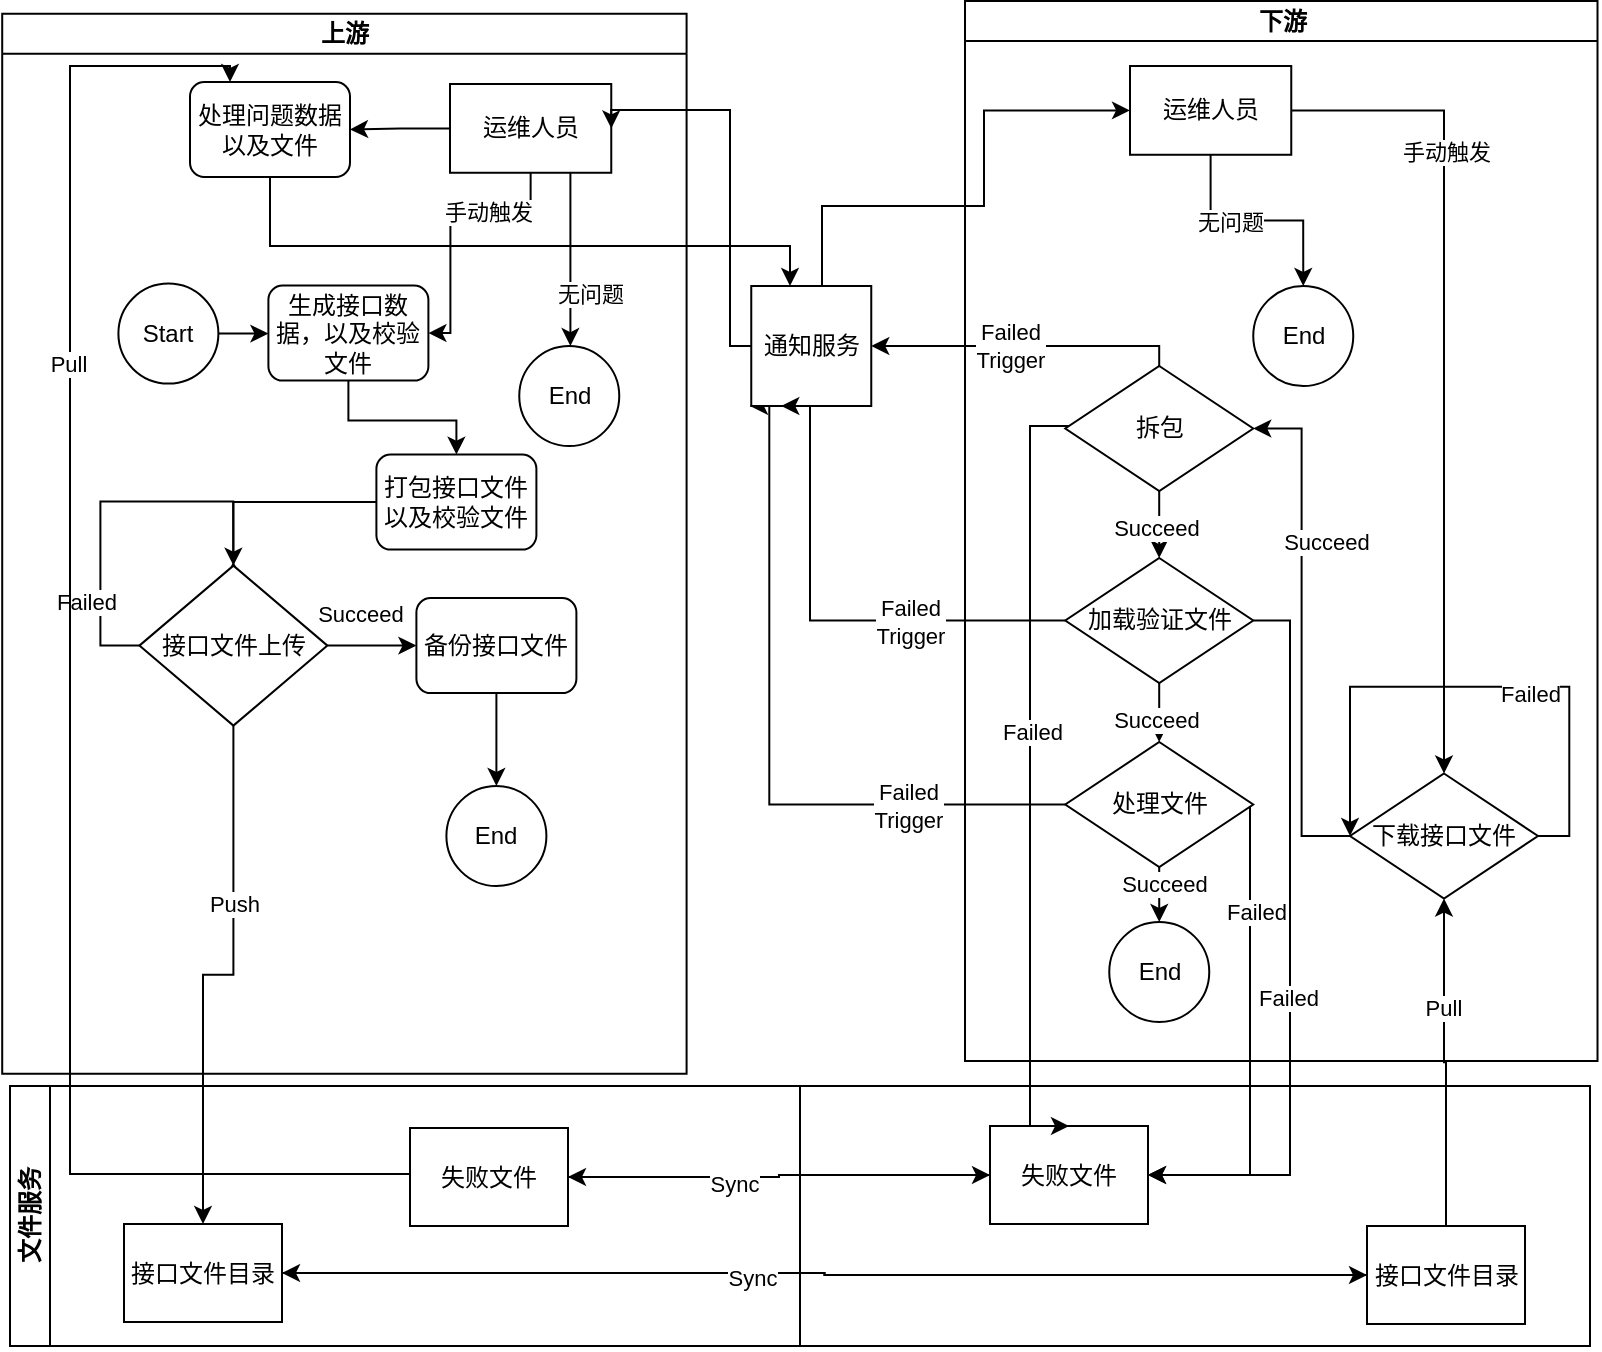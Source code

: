 <mxfile version="20.8.23" type="github">
  <diagram name="Page-1" id="c7488fd3-1785-93aa-aadb-54a6760d102a">
    <mxGraphModel dx="1518" dy="1574" grid="1" gridSize="10" guides="1" tooltips="1" connect="1" arrows="1" fold="1" page="1" pageScale="1" pageWidth="1100" pageHeight="850" background="none" math="1" shadow="0">
      <root>
        <mxCell id="0" />
        <mxCell id="1" parent="0" />
        <mxCell id="2b4e8129b02d487f-2" value="上游" style="swimlane;html=1;startSize=20;horizontal=0;rotation=90;" parent="1" vertex="1">
          <mxGeometry x="2.2" y="97.81" width="530" height="342.19" as="geometry" />
        </mxCell>
        <mxCell id="Eh5VDf21qg3VSFMiMD_T-32" style="edgeStyle=orthogonalEdgeStyle;rounded=0;orthogonalLoop=1;jettySize=auto;html=1;exitX=1;exitY=0.5;exitDx=0;exitDy=0;entryX=0;entryY=0.5;entryDx=0;entryDy=0;" edge="1" parent="2b4e8129b02d487f-2" source="Eh5VDf21qg3VSFMiMD_T-25" target="Eh5VDf21qg3VSFMiMD_T-31">
          <mxGeometry relative="1" as="geometry" />
        </mxCell>
        <mxCell id="Eh5VDf21qg3VSFMiMD_T-25" value="Start" style="ellipse;whiteSpace=wrap;html=1;aspect=fixed;" vertex="1" parent="2b4e8129b02d487f-2">
          <mxGeometry x="152" y="41" width="50" height="50" as="geometry" />
        </mxCell>
        <mxCell id="Eh5VDf21qg3VSFMiMD_T-35" style="edgeStyle=orthogonalEdgeStyle;rounded=0;orthogonalLoop=1;jettySize=auto;html=1;exitX=0.5;exitY=1;exitDx=0;exitDy=0;entryX=0.5;entryY=0;entryDx=0;entryDy=0;" edge="1" parent="2b4e8129b02d487f-2" source="Eh5VDf21qg3VSFMiMD_T-31" target="Eh5VDf21qg3VSFMiMD_T-34">
          <mxGeometry relative="1" as="geometry" />
        </mxCell>
        <mxCell id="Eh5VDf21qg3VSFMiMD_T-31" value="生成接口数据，以及校验文件" style="rounded=1;whiteSpace=wrap;html=1;" vertex="1" parent="2b4e8129b02d487f-2">
          <mxGeometry x="227" y="42" width="80" height="47.5" as="geometry" />
        </mxCell>
        <mxCell id="Eh5VDf21qg3VSFMiMD_T-37" style="edgeStyle=orthogonalEdgeStyle;rounded=0;orthogonalLoop=1;jettySize=auto;html=1;entryX=0.5;entryY=0;entryDx=0;entryDy=0;" edge="1" parent="2b4e8129b02d487f-2" source="Eh5VDf21qg3VSFMiMD_T-34" target="Eh5VDf21qg3VSFMiMD_T-38">
          <mxGeometry relative="1" as="geometry">
            <mxPoint x="209.0" y="69.5" as="targetPoint" />
          </mxGeometry>
        </mxCell>
        <mxCell id="Eh5VDf21qg3VSFMiMD_T-34" value="打包接口文件以及校验文件" style="rounded=1;whiteSpace=wrap;html=1;" vertex="1" parent="2b4e8129b02d487f-2">
          <mxGeometry x="281" y="126.5" width="80" height="47.5" as="geometry" />
        </mxCell>
        <mxCell id="Eh5VDf21qg3VSFMiMD_T-50" style="edgeStyle=orthogonalEdgeStyle;rounded=0;orthogonalLoop=1;jettySize=auto;html=1;entryX=0;entryY=0.5;entryDx=0;entryDy=0;" edge="1" parent="2b4e8129b02d487f-2" source="Eh5VDf21qg3VSFMiMD_T-38" target="Eh5VDf21qg3VSFMiMD_T-49">
          <mxGeometry relative="1" as="geometry" />
        </mxCell>
        <mxCell id="Eh5VDf21qg3VSFMiMD_T-51" value="Succeed" style="edgeLabel;html=1;align=center;verticalAlign=middle;resizable=0;points=[];" vertex="1" connectable="0" parent="Eh5VDf21qg3VSFMiMD_T-50">
          <mxGeometry x="-0.279" y="-2" relative="1" as="geometry">
            <mxPoint y="-18" as="offset" />
          </mxGeometry>
        </mxCell>
        <mxCell id="Eh5VDf21qg3VSFMiMD_T-74" style="edgeStyle=orthogonalEdgeStyle;rounded=0;orthogonalLoop=1;jettySize=auto;html=1;entryX=0.5;entryY=0;entryDx=0;entryDy=0;" edge="1" parent="2b4e8129b02d487f-2">
          <mxGeometry relative="1" as="geometry">
            <mxPoint x="209.5" y="180.0" as="targetPoint" />
            <mxPoint x="209.447" y="180.045" as="sourcePoint" />
            <Array as="points">
              <mxPoint x="209" y="150" />
              <mxPoint x="143" y="150" />
              <mxPoint x="143" y="222" />
              <mxPoint x="209" y="222" />
            </Array>
          </mxGeometry>
        </mxCell>
        <mxCell id="Eh5VDf21qg3VSFMiMD_T-75" value="Failed" style="edgeLabel;html=1;align=center;verticalAlign=middle;resizable=0;points=[];" vertex="1" connectable="0" parent="Eh5VDf21qg3VSFMiMD_T-74">
          <mxGeometry x="-0.326" y="-1" relative="1" as="geometry">
            <mxPoint x="-10" y="51" as="offset" />
          </mxGeometry>
        </mxCell>
        <mxCell id="Eh5VDf21qg3VSFMiMD_T-38" value="接口文件上传" style="rhombus;whiteSpace=wrap;html=1;" vertex="1" parent="2b4e8129b02d487f-2">
          <mxGeometry x="162.5" y="182" width="94" height="80" as="geometry" />
        </mxCell>
        <mxCell id="Eh5VDf21qg3VSFMiMD_T-154" value="" style="edgeStyle=orthogonalEdgeStyle;rounded=0;orthogonalLoop=1;jettySize=auto;html=1;" edge="1" parent="2b4e8129b02d487f-2" source="Eh5VDf21qg3VSFMiMD_T-49" target="Eh5VDf21qg3VSFMiMD_T-153">
          <mxGeometry relative="1" as="geometry" />
        </mxCell>
        <mxCell id="Eh5VDf21qg3VSFMiMD_T-49" value="备份接口文件" style="rounded=1;whiteSpace=wrap;html=1;" vertex="1" parent="2b4e8129b02d487f-2">
          <mxGeometry x="301" y="198.25" width="80" height="47.5" as="geometry" />
        </mxCell>
        <mxCell id="Eh5VDf21qg3VSFMiMD_T-139" value="" style="edgeStyle=orthogonalEdgeStyle;rounded=0;orthogonalLoop=1;jettySize=auto;html=1;" edge="1" parent="2b4e8129b02d487f-2" source="Eh5VDf21qg3VSFMiMD_T-136" target="Eh5VDf21qg3VSFMiMD_T-138">
          <mxGeometry relative="1" as="geometry" />
        </mxCell>
        <mxCell id="Eh5VDf21qg3VSFMiMD_T-156" style="edgeStyle=orthogonalEdgeStyle;rounded=0;orthogonalLoop=1;jettySize=auto;html=1;" edge="1" parent="2b4e8129b02d487f-2" source="Eh5VDf21qg3VSFMiMD_T-136" target="Eh5VDf21qg3VSFMiMD_T-155">
          <mxGeometry relative="1" as="geometry">
            <Array as="points">
              <mxPoint x="378" y="32" />
              <mxPoint x="378" y="32" />
            </Array>
          </mxGeometry>
        </mxCell>
        <mxCell id="Eh5VDf21qg3VSFMiMD_T-157" value="无问题" style="edgeLabel;html=1;align=center;verticalAlign=middle;resizable=0;points=[];" vertex="1" connectable="0" parent="Eh5VDf21qg3VSFMiMD_T-156">
          <mxGeometry x="0.244" relative="1" as="geometry">
            <mxPoint x="10" y="6" as="offset" />
          </mxGeometry>
        </mxCell>
        <mxCell id="Eh5VDf21qg3VSFMiMD_T-136" value="运维人员" style="rounded=0;whiteSpace=wrap;html=1;" vertex="1" parent="2b4e8129b02d487f-2">
          <mxGeometry x="317.8" y="-58.81" width="80.63" height="44.38" as="geometry" />
        </mxCell>
        <mxCell id="Eh5VDf21qg3VSFMiMD_T-140" style="edgeStyle=orthogonalEdgeStyle;rounded=0;orthogonalLoop=1;jettySize=auto;html=1;exitX=0.5;exitY=1;exitDx=0;exitDy=0;" edge="1" parent="2b4e8129b02d487f-2" source="Eh5VDf21qg3VSFMiMD_T-136" target="Eh5VDf21qg3VSFMiMD_T-31">
          <mxGeometry relative="1" as="geometry">
            <mxPoint x="317.8" y="32.19" as="targetPoint" />
            <Array as="points">
              <mxPoint x="358" y="2" />
              <mxPoint x="318" y="2" />
            </Array>
          </mxGeometry>
        </mxCell>
        <mxCell id="Eh5VDf21qg3VSFMiMD_T-141" value="手动触发" style="edgeLabel;html=1;align=center;verticalAlign=middle;resizable=0;points=[];" vertex="1" connectable="0" parent="Eh5VDf21qg3VSFMiMD_T-140">
          <mxGeometry x="-0.426" y="2" relative="1" as="geometry">
            <mxPoint y="1" as="offset" />
          </mxGeometry>
        </mxCell>
        <mxCell id="Eh5VDf21qg3VSFMiMD_T-138" value="处理问题数据以及文件" style="rounded=1;whiteSpace=wrap;html=1;" vertex="1" parent="2b4e8129b02d487f-2">
          <mxGeometry x="187.8" y="-59.81" width="80" height="47.5" as="geometry" />
        </mxCell>
        <mxCell id="Eh5VDf21qg3VSFMiMD_T-153" value="End" style="ellipse;whiteSpace=wrap;html=1;aspect=fixed;direction=south;" vertex="1" parent="2b4e8129b02d487f-2">
          <mxGeometry x="316" y="292.19" width="50" height="50" as="geometry" />
        </mxCell>
        <mxCell id="Eh5VDf21qg3VSFMiMD_T-155" value="End" style="ellipse;whiteSpace=wrap;html=1;aspect=fixed;direction=south;" vertex="1" parent="2b4e8129b02d487f-2">
          <mxGeometry x="352.43" y="72.19" width="50" height="50" as="geometry" />
        </mxCell>
        <mxCell id="Eh5VDf21qg3VSFMiMD_T-23" value="文件服务" style="swimlane;html=1;startSize=20;horizontal=0;rotation=0;" vertex="1" parent="1">
          <mxGeometry x="100" y="540" width="790" height="130" as="geometry" />
        </mxCell>
        <mxCell id="Eh5VDf21qg3VSFMiMD_T-146" style="edgeStyle=orthogonalEdgeStyle;rounded=0;orthogonalLoop=1;jettySize=auto;html=1;entryX=0;entryY=0.5;entryDx=0;entryDy=0;" edge="1" parent="Eh5VDf21qg3VSFMiMD_T-23" source="Eh5VDf21qg3VSFMiMD_T-41" target="Eh5VDf21qg3VSFMiMD_T-56">
          <mxGeometry relative="1" as="geometry" />
        </mxCell>
        <mxCell id="Eh5VDf21qg3VSFMiMD_T-41" value="接口文件目录" style="rounded=0;whiteSpace=wrap;html=1;" vertex="1" parent="Eh5VDf21qg3VSFMiMD_T-23">
          <mxGeometry x="57" y="69" width="79" height="49" as="geometry" />
        </mxCell>
        <mxCell id="Eh5VDf21qg3VSFMiMD_T-147" style="edgeStyle=orthogonalEdgeStyle;rounded=0;orthogonalLoop=1;jettySize=auto;html=1;entryX=1;entryY=0.5;entryDx=0;entryDy=0;" edge="1" parent="Eh5VDf21qg3VSFMiMD_T-23" source="Eh5VDf21qg3VSFMiMD_T-56" target="Eh5VDf21qg3VSFMiMD_T-41">
          <mxGeometry relative="1" as="geometry" />
        </mxCell>
        <mxCell id="Eh5VDf21qg3VSFMiMD_T-148" value="Sync" style="edgeLabel;html=1;align=center;verticalAlign=middle;resizable=0;points=[];" vertex="1" connectable="0" parent="Eh5VDf21qg3VSFMiMD_T-147">
          <mxGeometry x="0.135" y="2" relative="1" as="geometry">
            <mxPoint as="offset" />
          </mxGeometry>
        </mxCell>
        <mxCell id="Eh5VDf21qg3VSFMiMD_T-56" value="接口文件目录" style="rounded=0;whiteSpace=wrap;html=1;" vertex="1" parent="Eh5VDf21qg3VSFMiMD_T-23">
          <mxGeometry x="678.5" y="70" width="79" height="49" as="geometry" />
        </mxCell>
        <mxCell id="Eh5VDf21qg3VSFMiMD_T-150" style="edgeStyle=orthogonalEdgeStyle;rounded=0;orthogonalLoop=1;jettySize=auto;html=1;entryX=1;entryY=0.5;entryDx=0;entryDy=0;" edge="1" parent="Eh5VDf21qg3VSFMiMD_T-23" source="Eh5VDf21qg3VSFMiMD_T-92" target="Eh5VDf21qg3VSFMiMD_T-143">
          <mxGeometry relative="1" as="geometry" />
        </mxCell>
        <mxCell id="Eh5VDf21qg3VSFMiMD_T-92" value="失败文件" style="rounded=0;whiteSpace=wrap;html=1;" vertex="1" parent="Eh5VDf21qg3VSFMiMD_T-23">
          <mxGeometry x="490" y="20" width="79" height="49" as="geometry" />
        </mxCell>
        <mxCell id="Eh5VDf21qg3VSFMiMD_T-149" style="edgeStyle=orthogonalEdgeStyle;rounded=0;orthogonalLoop=1;jettySize=auto;html=1;entryX=0;entryY=0.5;entryDx=0;entryDy=0;" edge="1" parent="Eh5VDf21qg3VSFMiMD_T-23" source="Eh5VDf21qg3VSFMiMD_T-143" target="Eh5VDf21qg3VSFMiMD_T-92">
          <mxGeometry relative="1" as="geometry" />
        </mxCell>
        <mxCell id="Eh5VDf21qg3VSFMiMD_T-151" value="Sync" style="edgeLabel;html=1;align=center;verticalAlign=middle;resizable=0;points=[];" vertex="1" connectable="0" parent="Eh5VDf21qg3VSFMiMD_T-149">
          <mxGeometry x="-0.222" y="-3" relative="1" as="geometry">
            <mxPoint as="offset" />
          </mxGeometry>
        </mxCell>
        <mxCell id="Eh5VDf21qg3VSFMiMD_T-143" value="失败文件" style="rounded=0;whiteSpace=wrap;html=1;" vertex="1" parent="Eh5VDf21qg3VSFMiMD_T-23">
          <mxGeometry x="200" y="21" width="79" height="49" as="geometry" />
        </mxCell>
        <mxCell id="Eh5VDf21qg3VSFMiMD_T-24" value="下游" style="swimlane;html=1;startSize=20;horizontal=0;rotation=90;" vertex="1" parent="1">
          <mxGeometry x="470.63" y="104.38" width="530" height="316.25" as="geometry">
            <mxRectangle x="840" y="-7.5" width="40" height="50" as="alternateBounds" />
          </mxGeometry>
        </mxCell>
        <mxCell id="Eh5VDf21qg3VSFMiMD_T-99" value="" style="edgeStyle=orthogonalEdgeStyle;rounded=0;orthogonalLoop=1;jettySize=auto;html=1;" edge="1" parent="Eh5VDf21qg3VSFMiMD_T-24" source="Eh5VDf21qg3VSFMiMD_T-64" target="Eh5VDf21qg3VSFMiMD_T-97">
          <mxGeometry relative="1" as="geometry" />
        </mxCell>
        <mxCell id="Eh5VDf21qg3VSFMiMD_T-100" value="Succeed" style="edgeLabel;html=1;align=center;verticalAlign=middle;resizable=0;points=[];" vertex="1" connectable="0" parent="Eh5VDf21qg3VSFMiMD_T-99">
          <mxGeometry x="0.336" y="-2" relative="1" as="geometry">
            <mxPoint as="offset" />
          </mxGeometry>
        </mxCell>
        <mxCell id="Eh5VDf21qg3VSFMiMD_T-64" value="拆包" style="rhombus;whiteSpace=wrap;html=1;" vertex="1" parent="Eh5VDf21qg3VSFMiMD_T-24">
          <mxGeometry x="157" y="75.62" width="94" height="62.5" as="geometry" />
        </mxCell>
        <mxCell id="Eh5VDf21qg3VSFMiMD_T-82" style="edgeStyle=orthogonalEdgeStyle;rounded=0;orthogonalLoop=1;jettySize=auto;html=1;entryX=1;entryY=0.5;entryDx=0;entryDy=0;" edge="1" parent="Eh5VDf21qg3VSFMiMD_T-24" source="Eh5VDf21qg3VSFMiMD_T-76" target="Eh5VDf21qg3VSFMiMD_T-64">
          <mxGeometry relative="1" as="geometry" />
        </mxCell>
        <mxCell id="Eh5VDf21qg3VSFMiMD_T-83" value="Succeed" style="edgeLabel;html=1;align=center;verticalAlign=middle;resizable=0;points=[];" vertex="1" connectable="0" parent="Eh5VDf21qg3VSFMiMD_T-82">
          <mxGeometry x="0.259" relative="1" as="geometry">
            <mxPoint x="12" y="-13" as="offset" />
          </mxGeometry>
        </mxCell>
        <mxCell id="Eh5VDf21qg3VSFMiMD_T-76" value="下载接口文件" style="rhombus;whiteSpace=wrap;html=1;" vertex="1" parent="Eh5VDf21qg3VSFMiMD_T-24">
          <mxGeometry x="299.37" y="279.37" width="94" height="62.5" as="geometry" />
        </mxCell>
        <mxCell id="Eh5VDf21qg3VSFMiMD_T-90" style="edgeStyle=orthogonalEdgeStyle;rounded=0;orthogonalLoop=1;jettySize=auto;html=1;entryX=0;entryY=0.5;entryDx=0;entryDy=0;" edge="1" parent="Eh5VDf21qg3VSFMiMD_T-24" source="Eh5VDf21qg3VSFMiMD_T-76" target="Eh5VDf21qg3VSFMiMD_T-76">
          <mxGeometry relative="1" as="geometry">
            <Array as="points">
              <mxPoint x="409" y="311" />
              <mxPoint x="409" y="236" />
              <mxPoint x="299" y="236" />
            </Array>
          </mxGeometry>
        </mxCell>
        <mxCell id="Eh5VDf21qg3VSFMiMD_T-91" value="Failed" style="edgeLabel;html=1;align=center;verticalAlign=middle;resizable=0;points=[];" vertex="1" connectable="0" parent="Eh5VDf21qg3VSFMiMD_T-90">
          <mxGeometry x="0.296" relative="1" as="geometry">
            <mxPoint x="68" y="3" as="offset" />
          </mxGeometry>
        </mxCell>
        <mxCell id="Eh5VDf21qg3VSFMiMD_T-102" value="" style="edgeStyle=orthogonalEdgeStyle;rounded=0;orthogonalLoop=1;jettySize=auto;html=1;" edge="1" parent="Eh5VDf21qg3VSFMiMD_T-24" source="Eh5VDf21qg3VSFMiMD_T-97" target="Eh5VDf21qg3VSFMiMD_T-101">
          <mxGeometry relative="1" as="geometry" />
        </mxCell>
        <mxCell id="Eh5VDf21qg3VSFMiMD_T-103" value="Succeed" style="edgeLabel;html=1;align=center;verticalAlign=middle;resizable=0;points=[];" vertex="1" connectable="0" parent="Eh5VDf21qg3VSFMiMD_T-102">
          <mxGeometry x="-0.288" y="-2" relative="1" as="geometry">
            <mxPoint as="offset" />
          </mxGeometry>
        </mxCell>
        <mxCell id="Eh5VDf21qg3VSFMiMD_T-97" value="加载验证文件" style="rhombus;whiteSpace=wrap;html=1;" vertex="1" parent="Eh5VDf21qg3VSFMiMD_T-24">
          <mxGeometry x="157" y="171.62" width="94" height="62.5" as="geometry" />
        </mxCell>
        <mxCell id="Eh5VDf21qg3VSFMiMD_T-108" value="" style="edgeStyle=orthogonalEdgeStyle;rounded=0;orthogonalLoop=1;jettySize=auto;html=1;" edge="1" parent="Eh5VDf21qg3VSFMiMD_T-24" source="Eh5VDf21qg3VSFMiMD_T-101" target="Eh5VDf21qg3VSFMiMD_T-107">
          <mxGeometry relative="1" as="geometry" />
        </mxCell>
        <mxCell id="Eh5VDf21qg3VSFMiMD_T-110" value="Succeed" style="edgeLabel;html=1;align=center;verticalAlign=middle;resizable=0;points=[];" vertex="1" connectable="0" parent="Eh5VDf21qg3VSFMiMD_T-108">
          <mxGeometry x="-0.284" y="1" relative="1" as="geometry">
            <mxPoint x="1" y="-11" as="offset" />
          </mxGeometry>
        </mxCell>
        <mxCell id="Eh5VDf21qg3VSFMiMD_T-132" style="edgeStyle=orthogonalEdgeStyle;rounded=0;orthogonalLoop=1;jettySize=auto;html=1;" edge="1" parent="Eh5VDf21qg3VSFMiMD_T-24" source="Eh5VDf21qg3VSFMiMD_T-101">
          <mxGeometry relative="1" as="geometry">
            <mxPoint x="-0.63" y="95.62" as="targetPoint" />
            <Array as="points">
              <mxPoint x="9" y="295" />
              <mxPoint x="9" y="96" />
            </Array>
          </mxGeometry>
        </mxCell>
        <mxCell id="Eh5VDf21qg3VSFMiMD_T-135" value="Failed&lt;br style=&quot;border-color: var(--border-color);&quot;&gt;Trigger" style="edgeLabel;html=1;align=center;verticalAlign=middle;resizable=0;points=[];" vertex="1" connectable="0" parent="Eh5VDf21qg3VSFMiMD_T-132">
          <mxGeometry x="-0.326" y="-1" relative="1" as="geometry">
            <mxPoint x="42" y="1" as="offset" />
          </mxGeometry>
        </mxCell>
        <mxCell id="Eh5VDf21qg3VSFMiMD_T-101" value="处理文件" style="rhombus;whiteSpace=wrap;html=1;" vertex="1" parent="Eh5VDf21qg3VSFMiMD_T-24">
          <mxGeometry x="157" y="263.62" width="94" height="62.5" as="geometry" />
        </mxCell>
        <mxCell id="Eh5VDf21qg3VSFMiMD_T-107" value="End" style="ellipse;whiteSpace=wrap;html=1;aspect=fixed;direction=south;" vertex="1" parent="Eh5VDf21qg3VSFMiMD_T-24">
          <mxGeometry x="179" y="353.62" width="50" height="50" as="geometry" />
        </mxCell>
        <mxCell id="Eh5VDf21qg3VSFMiMD_T-121" value="" style="edgeStyle=orthogonalEdgeStyle;rounded=0;orthogonalLoop=1;jettySize=auto;html=1;entryX=0.5;entryY=0;entryDx=0;entryDy=0;" edge="1" parent="Eh5VDf21qg3VSFMiMD_T-24" source="Eh5VDf21qg3VSFMiMD_T-113" target="Eh5VDf21qg3VSFMiMD_T-76">
          <mxGeometry relative="1" as="geometry">
            <mxPoint x="347.37" y="-24.38" as="targetPoint" />
            <Array as="points">
              <mxPoint x="346" y="-52" />
            </Array>
          </mxGeometry>
        </mxCell>
        <mxCell id="Eh5VDf21qg3VSFMiMD_T-125" value="手动触发" style="edgeLabel;html=1;align=center;verticalAlign=middle;resizable=0;points=[];" vertex="1" connectable="0" parent="Eh5VDf21qg3VSFMiMD_T-121">
          <mxGeometry x="-0.528" y="1" relative="1" as="geometry">
            <mxPoint as="offset" />
          </mxGeometry>
        </mxCell>
        <mxCell id="Eh5VDf21qg3VSFMiMD_T-127" value="" style="edgeStyle=orthogonalEdgeStyle;rounded=0;orthogonalLoop=1;jettySize=auto;html=1;" edge="1" parent="Eh5VDf21qg3VSFMiMD_T-24" source="Eh5VDf21qg3VSFMiMD_T-113" target="Eh5VDf21qg3VSFMiMD_T-126">
          <mxGeometry relative="1" as="geometry" />
        </mxCell>
        <mxCell id="Eh5VDf21qg3VSFMiMD_T-142" value="无问题" style="edgeLabel;html=1;align=center;verticalAlign=middle;resizable=0;points=[];" vertex="1" connectable="0" parent="Eh5VDf21qg3VSFMiMD_T-127">
          <mxGeometry x="-0.245" y="-1" relative="1" as="geometry">
            <mxPoint as="offset" />
          </mxGeometry>
        </mxCell>
        <mxCell id="Eh5VDf21qg3VSFMiMD_T-113" value="运维人员" style="rounded=0;whiteSpace=wrap;html=1;" vertex="1" parent="Eh5VDf21qg3VSFMiMD_T-24">
          <mxGeometry x="189.37" y="-74.38" width="80.63" height="44.38" as="geometry" />
        </mxCell>
        <mxCell id="Eh5VDf21qg3VSFMiMD_T-126" value="End" style="ellipse;whiteSpace=wrap;html=1;aspect=fixed;direction=south;" vertex="1" parent="Eh5VDf21qg3VSFMiMD_T-24">
          <mxGeometry x="251" y="35.62" width="50" height="50" as="geometry" />
        </mxCell>
        <mxCell id="Eh5VDf21qg3VSFMiMD_T-70" style="edgeStyle=orthogonalEdgeStyle;rounded=0;orthogonalLoop=1;jettySize=auto;html=1;entryX=0.5;entryY=0;entryDx=0;entryDy=0;" edge="1" parent="1" source="Eh5VDf21qg3VSFMiMD_T-38" target="Eh5VDf21qg3VSFMiMD_T-41">
          <mxGeometry relative="1" as="geometry" />
        </mxCell>
        <mxCell id="Eh5VDf21qg3VSFMiMD_T-71" value="Push" style="edgeLabel;html=1;align=center;verticalAlign=middle;resizable=0;points=[];" vertex="1" connectable="0" parent="Eh5VDf21qg3VSFMiMD_T-70">
          <mxGeometry x="-0.329" relative="1" as="geometry">
            <mxPoint as="offset" />
          </mxGeometry>
        </mxCell>
        <mxCell id="Eh5VDf21qg3VSFMiMD_T-80" style="edgeStyle=orthogonalEdgeStyle;rounded=0;orthogonalLoop=1;jettySize=auto;html=1;entryX=0.5;entryY=1;entryDx=0;entryDy=0;" edge="1" parent="1" source="Eh5VDf21qg3VSFMiMD_T-56" target="Eh5VDf21qg3VSFMiMD_T-76">
          <mxGeometry relative="1" as="geometry">
            <mxPoint x="827" y="100.0" as="targetPoint" />
          </mxGeometry>
        </mxCell>
        <mxCell id="Eh5VDf21qg3VSFMiMD_T-81" value="Pull&amp;nbsp;" style="edgeLabel;html=1;align=center;verticalAlign=middle;resizable=0;points=[];" vertex="1" connectable="0" parent="Eh5VDf21qg3VSFMiMD_T-80">
          <mxGeometry x="-0.349" y="-3" relative="1" as="geometry">
            <mxPoint x="-3" y="-56" as="offset" />
          </mxGeometry>
        </mxCell>
        <mxCell id="Eh5VDf21qg3VSFMiMD_T-93" style="edgeStyle=orthogonalEdgeStyle;rounded=0;orthogonalLoop=1;jettySize=auto;html=1;entryX=0.5;entryY=0;entryDx=0;entryDy=0;" edge="1" parent="1" source="Eh5VDf21qg3VSFMiMD_T-64" target="Eh5VDf21qg3VSFMiMD_T-92">
          <mxGeometry relative="1" as="geometry">
            <Array as="points">
              <mxPoint x="610" y="210" />
              <mxPoint x="610" y="560" />
            </Array>
          </mxGeometry>
        </mxCell>
        <mxCell id="Eh5VDf21qg3VSFMiMD_T-94" value="Failed" style="edgeLabel;html=1;align=center;verticalAlign=middle;resizable=0;points=[];" vertex="1" connectable="0" parent="Eh5VDf21qg3VSFMiMD_T-93">
          <mxGeometry x="-0.221" y="1" relative="1" as="geometry">
            <mxPoint y="21" as="offset" />
          </mxGeometry>
        </mxCell>
        <mxCell id="Eh5VDf21qg3VSFMiMD_T-117" style="edgeStyle=orthogonalEdgeStyle;rounded=0;orthogonalLoop=1;jettySize=auto;html=1;entryX=0;entryY=0.5;entryDx=0;entryDy=0;" edge="1" parent="1" source="Eh5VDf21qg3VSFMiMD_T-111" target="Eh5VDf21qg3VSFMiMD_T-113">
          <mxGeometry relative="1" as="geometry">
            <Array as="points">
              <mxPoint x="506" y="100" />
              <mxPoint x="587" y="100" />
              <mxPoint x="587" y="52" />
            </Array>
          </mxGeometry>
        </mxCell>
        <mxCell id="Eh5VDf21qg3VSFMiMD_T-137" style="edgeStyle=orthogonalEdgeStyle;rounded=0;orthogonalLoop=1;jettySize=auto;html=1;entryX=1;entryY=0.5;entryDx=0;entryDy=0;" edge="1" parent="1" source="Eh5VDf21qg3VSFMiMD_T-111" target="Eh5VDf21qg3VSFMiMD_T-136">
          <mxGeometry relative="1" as="geometry">
            <Array as="points">
              <mxPoint x="460" y="170" />
              <mxPoint x="460" y="52" />
            </Array>
          </mxGeometry>
        </mxCell>
        <mxCell id="Eh5VDf21qg3VSFMiMD_T-111" value="通知服务" style="whiteSpace=wrap;html=1;aspect=fixed;" vertex="1" parent="1">
          <mxGeometry x="470.63" y="140" width="60" height="60" as="geometry" />
        </mxCell>
        <mxCell id="Eh5VDf21qg3VSFMiMD_T-115" style="edgeStyle=orthogonalEdgeStyle;rounded=0;orthogonalLoop=1;jettySize=auto;html=1;entryX=1;entryY=0.5;entryDx=0;entryDy=0;" edge="1" parent="1" source="Eh5VDf21qg3VSFMiMD_T-64" target="Eh5VDf21qg3VSFMiMD_T-111">
          <mxGeometry relative="1" as="geometry">
            <Array as="points">
              <mxPoint x="675" y="170" />
            </Array>
          </mxGeometry>
        </mxCell>
        <mxCell id="Eh5VDf21qg3VSFMiMD_T-116" value="Failed&lt;br&gt;Trigger" style="edgeLabel;html=1;align=center;verticalAlign=middle;resizable=0;points=[];" vertex="1" connectable="0" parent="Eh5VDf21qg3VSFMiMD_T-115">
          <mxGeometry x="0.189" y="1" relative="1" as="geometry">
            <mxPoint x="7" y="-1" as="offset" />
          </mxGeometry>
        </mxCell>
        <mxCell id="Eh5VDf21qg3VSFMiMD_T-128" style="edgeStyle=orthogonalEdgeStyle;rounded=0;orthogonalLoop=1;jettySize=auto;html=1;entryX=0.25;entryY=1;entryDx=0;entryDy=0;" edge="1" parent="1" source="Eh5VDf21qg3VSFMiMD_T-97" target="Eh5VDf21qg3VSFMiMD_T-111">
          <mxGeometry relative="1" as="geometry">
            <Array as="points">
              <mxPoint x="500" y="307" />
              <mxPoint x="500" y="200" />
            </Array>
          </mxGeometry>
        </mxCell>
        <mxCell id="Eh5VDf21qg3VSFMiMD_T-130" value="Failed&lt;br style=&quot;border-color: var(--border-color);&quot;&gt;Trigger" style="edgeLabel;html=1;align=center;verticalAlign=middle;resizable=0;points=[];" vertex="1" connectable="0" parent="Eh5VDf21qg3VSFMiMD_T-128">
          <mxGeometry x="-0.233" y="-2" relative="1" as="geometry">
            <mxPoint x="18" y="2" as="offset" />
          </mxGeometry>
        </mxCell>
        <mxCell id="Eh5VDf21qg3VSFMiMD_T-133" style="edgeStyle=orthogonalEdgeStyle;rounded=0;orthogonalLoop=1;jettySize=auto;html=1;entryX=1;entryY=0.5;entryDx=0;entryDy=0;" edge="1" parent="1" source="Eh5VDf21qg3VSFMiMD_T-101" target="Eh5VDf21qg3VSFMiMD_T-92">
          <mxGeometry relative="1" as="geometry">
            <Array as="points">
              <mxPoint x="720" y="584" />
            </Array>
          </mxGeometry>
        </mxCell>
        <mxCell id="Eh5VDf21qg3VSFMiMD_T-134" value="Failed" style="edgeLabel;html=1;align=center;verticalAlign=middle;resizable=0;points=[];" vertex="1" connectable="0" parent="Eh5VDf21qg3VSFMiMD_T-133">
          <mxGeometry x="-0.557" y="3" relative="1" as="geometry">
            <mxPoint as="offset" />
          </mxGeometry>
        </mxCell>
        <mxCell id="Eh5VDf21qg3VSFMiMD_T-131" style="edgeStyle=orthogonalEdgeStyle;rounded=0;orthogonalLoop=1;jettySize=auto;html=1;entryX=1;entryY=0.5;entryDx=0;entryDy=0;" edge="1" parent="1" source="Eh5VDf21qg3VSFMiMD_T-97" target="Eh5VDf21qg3VSFMiMD_T-92">
          <mxGeometry relative="1" as="geometry">
            <mxPoint x="600" y="570" as="targetPoint" />
            <Array as="points">
              <mxPoint x="740" y="307" />
              <mxPoint x="740" y="584" />
            </Array>
          </mxGeometry>
        </mxCell>
        <mxCell id="Eh5VDf21qg3VSFMiMD_T-159" value="Failed" style="edgeLabel;html=1;align=center;verticalAlign=middle;resizable=0;points=[];" vertex="1" connectable="0" parent="Eh5VDf21qg3VSFMiMD_T-131">
          <mxGeometry x="0.128" y="-1" relative="1" as="geometry">
            <mxPoint as="offset" />
          </mxGeometry>
        </mxCell>
        <mxCell id="Eh5VDf21qg3VSFMiMD_T-144" style="edgeStyle=orthogonalEdgeStyle;rounded=0;orthogonalLoop=1;jettySize=auto;html=1;entryX=0.25;entryY=0;entryDx=0;entryDy=0;" edge="1" parent="1" source="Eh5VDf21qg3VSFMiMD_T-143" target="Eh5VDf21qg3VSFMiMD_T-138">
          <mxGeometry relative="1" as="geometry">
            <Array as="points">
              <mxPoint x="130" y="584" />
              <mxPoint x="130" y="30" />
              <mxPoint x="210" y="30" />
            </Array>
          </mxGeometry>
        </mxCell>
        <mxCell id="Eh5VDf21qg3VSFMiMD_T-145" value="Pull" style="edgeLabel;html=1;align=center;verticalAlign=middle;resizable=0;points=[];" vertex="1" connectable="0" parent="Eh5VDf21qg3VSFMiMD_T-144">
          <mxGeometry x="0.417" y="1" relative="1" as="geometry">
            <mxPoint as="offset" />
          </mxGeometry>
        </mxCell>
        <mxCell id="Eh5VDf21qg3VSFMiMD_T-152" style="edgeStyle=orthogonalEdgeStyle;rounded=0;orthogonalLoop=1;jettySize=auto;html=1;" edge="1" parent="1" source="Eh5VDf21qg3VSFMiMD_T-138" target="Eh5VDf21qg3VSFMiMD_T-111">
          <mxGeometry relative="1" as="geometry">
            <Array as="points">
              <mxPoint x="230" y="120" />
              <mxPoint x="490" y="120" />
            </Array>
          </mxGeometry>
        </mxCell>
        <mxCell id="Eh5VDf21qg3VSFMiMD_T-161" value="" style="endArrow=none;html=1;rounded=0;exitX=0.5;exitY=1;exitDx=0;exitDy=0;entryX=0.5;entryY=0;entryDx=0;entryDy=0;" edge="1" parent="1" source="Eh5VDf21qg3VSFMiMD_T-23" target="Eh5VDf21qg3VSFMiMD_T-23">
          <mxGeometry width="50" height="50" relative="1" as="geometry">
            <mxPoint x="440" y="610" as="sourcePoint" />
            <mxPoint x="500" y="550" as="targetPoint" />
          </mxGeometry>
        </mxCell>
      </root>
    </mxGraphModel>
  </diagram>
</mxfile>
